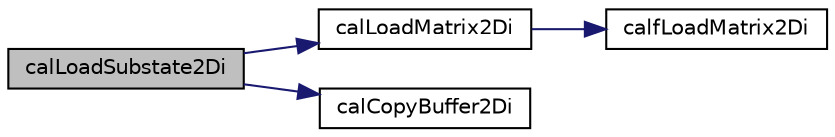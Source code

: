 digraph "calLoadSubstate2Di"
{
  edge [fontname="Helvetica",fontsize="10",labelfontname="Helvetica",labelfontsize="10"];
  node [fontname="Helvetica",fontsize="10",shape=record];
  rankdir="LR";
  Node1 [label="calLoadSubstate2Di",height=0.2,width=0.4,color="black", fillcolor="grey75", style="filled" fontcolor="black"];
  Node1 -> Node2 [color="midnightblue",fontsize="10",style="solid",fontname="Helvetica"];
  Node2 [label="calLoadMatrix2Di",height=0.2,width=0.4,color="black", fillcolor="white", style="filled",URL="$cal2_d_buffer_i_o_8c.html#afef1d8b29defdacf9db3e8c0107738b3",tooltip="Loads an int matrix from file. "];
  Node2 -> Node3 [color="midnightblue",fontsize="10",style="solid",fontname="Helvetica"];
  Node3 [label="calfLoadMatrix2Di",height=0.2,width=0.4,color="black", fillcolor="white", style="filled",URL="$cal2_d_buffer_i_o_8c.html#abce8670d44758c8e62f6cfd0ac298fc4",tooltip="Loads an int matrix from file. "];
  Node1 -> Node4 [color="midnightblue",fontsize="10",style="solid",fontname="Helvetica"];
  Node4 [label="calCopyBuffer2Di",height=0.2,width=0.4,color="black", fillcolor="white", style="filled",URL="$cal2_d_buffer_8c.html#a53b114cf3d21286bf8287cebd4f47f25",tooltip="Int linearized matrix copy function. "];
}

